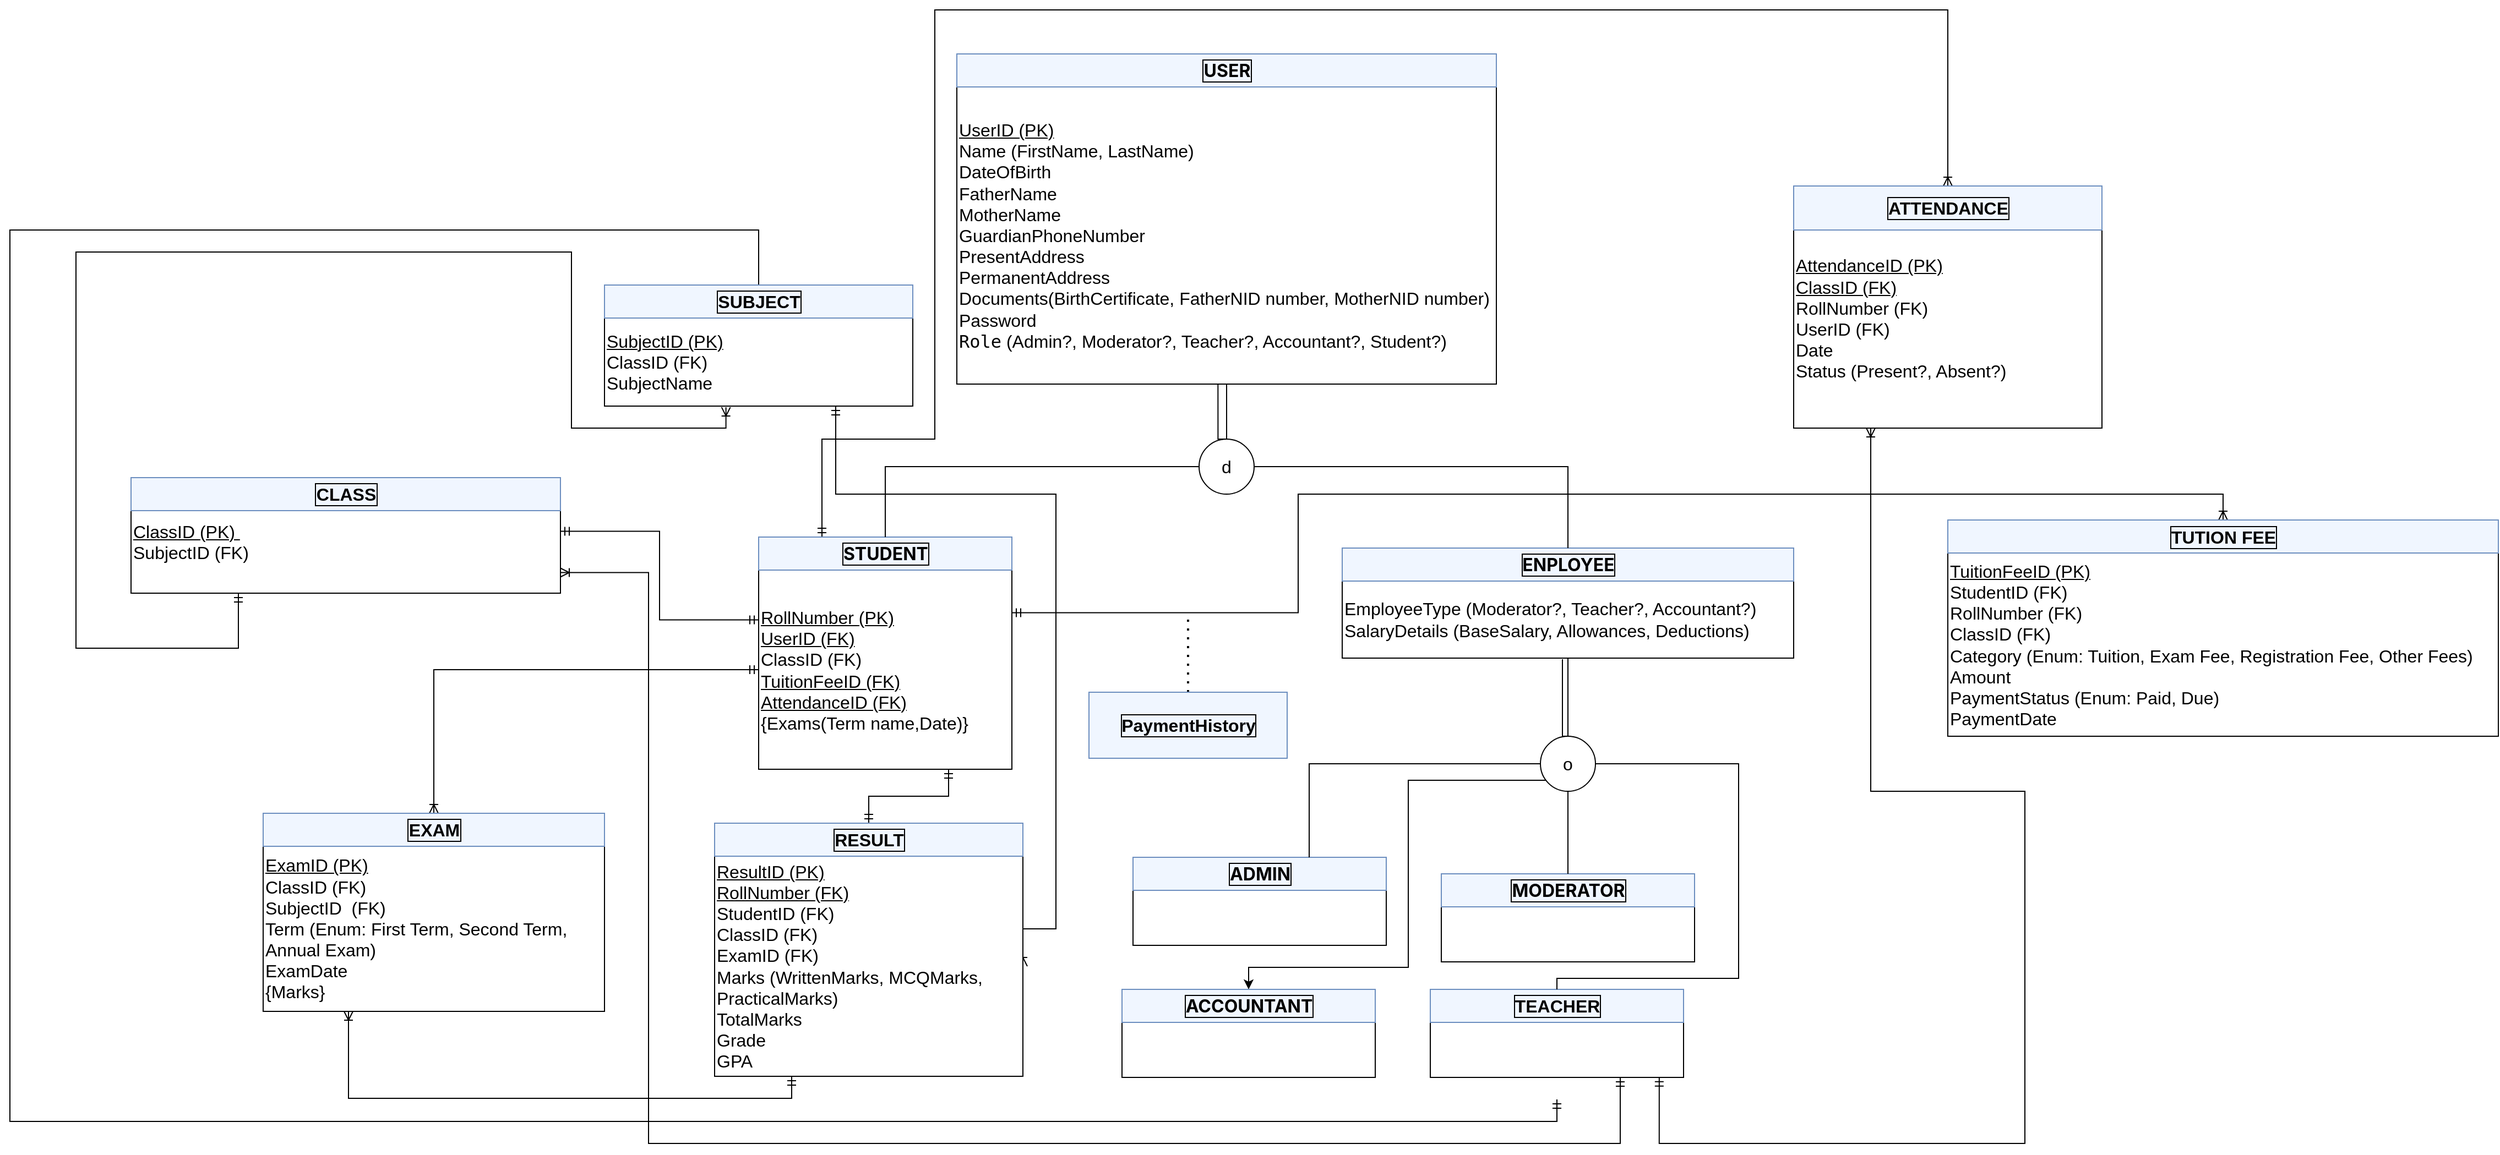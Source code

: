 <mxfile scale="1" border="0" version="25.0.2">
  <diagram name="Page-1" id="SOFUSXu5ZooZrUqL0W-u">
    <mxGraphModel dx="1707" dy="542" grid="1" gridSize="10" guides="1" tooltips="1" connect="1" arrows="1" fold="1" page="1" pageScale="1" pageWidth="827" pageHeight="1169" math="0" shadow="0">
      <root>
        <mxCell id="0" />
        <mxCell id="1" parent="0" />
        <mxCell id="8K3B4b8NisUv7_XMDpPl-46" style="edgeStyle=orthogonalEdgeStyle;rounded=0;orthogonalLoop=1;jettySize=auto;html=1;exitX=0.5;exitY=1;exitDx=0;exitDy=0;entryX=0.5;entryY=0;entryDx=0;entryDy=0;endArrow=none;endFill=0;align=left;" parent="1" source="8K3B4b8NisUv7_XMDpPl-2" target="8K3B4b8NisUv7_XMDpPl-23" edge="1">
          <mxGeometry relative="1" as="geometry" />
        </mxCell>
        <mxCell id="8K3B4b8NisUv7_XMDpPl-2" value="&lt;div style=&quot;font-size: 16px;&quot;&gt;&lt;u style=&quot;font-size: 16px;&quot;&gt;UserID (PK)&lt;/u&gt;&lt;/div&gt;&lt;div style=&quot;font-size: 16px;&quot;&gt;Name (FirstName, LastName)&amp;nbsp;&lt;/div&gt;&lt;div style=&quot;font-size: 16px;&quot;&gt;DateOfBirth&lt;/div&gt;&lt;div style=&quot;font-size: 16px;&quot;&gt;FatherName&lt;/div&gt;&lt;div style=&quot;font-size: 16px;&quot;&gt;MotherName&lt;/div&gt;&lt;div style=&quot;font-size: 16px;&quot;&gt;GuardianPhoneNumber&lt;/div&gt;&lt;div style=&quot;font-size: 16px;&quot;&gt;PresentAddress&amp;nbsp;&amp;nbsp;&lt;/div&gt;&lt;div style=&quot;font-size: 16px;&quot;&gt;PermanentAddress&lt;/div&gt;&lt;div style=&quot;font-size: 16px;&quot;&gt;Documents(BirthCertificate, FatherNID number, MotherNID number)&lt;/div&gt;&lt;div style=&quot;font-size: 16px;&quot;&gt;Password&lt;/div&gt;&lt;div style=&quot;font-size: 16px;&quot;&gt;&lt;code style=&quot;font-size: 16px;&quot;&gt;Role&lt;/code&gt; (Admin?, Moderator?, Teacher?, Accountant?, Student?)&lt;/div&gt;" style="rounded=0;whiteSpace=wrap;html=1;align=left;fontSize=16;" parent="1" vertex="1">
          <mxGeometry x="320" y="120" width="490" height="270" as="geometry" />
        </mxCell>
        <mxCell id="8K3B4b8NisUv7_XMDpPl-3" value="&lt;div style=&quot;font-size: 16px;&quot;&gt;&lt;font style=&quot;font-size: 16px;&quot; face=&quot;ui-sans-serif, -apple-system, system-ui, Segoe UI, Helvetica, Apple Color Emoji, Arial, sans-serif, Segoe UI Emoji, Segoe UI Symbol&quot;&gt;&lt;span style=&quot;font-size: 16px;&quot;&gt;&lt;span style=&quot;font-size: 16px;&quot;&gt;USER&lt;/span&gt;&lt;/span&gt;&lt;/font&gt;&lt;/div&gt;" style="rounded=0;html=1;fontSize=16;fontStyle=1;align=center;fillColor=#f0f6ff;strokeColor=#6c8ebf;fontColor=#000000;labelBackgroundColor=none;labelBorderColor=default;" parent="1" vertex="1">
          <mxGeometry x="320" y="90" width="490" height="30" as="geometry" />
        </mxCell>
        <mxCell id="8K3B4b8NisUv7_XMDpPl-41" style="edgeStyle=orthogonalEdgeStyle;rounded=0;orthogonalLoop=1;jettySize=auto;html=1;exitX=0;exitY=0.25;exitDx=0;exitDy=0;entryX=1;entryY=0.25;entryDx=0;entryDy=0;startArrow=ERmandOne;startFill=0;endArrow=ERmandOne;endFill=0;fontSize=16;align=left;" parent="1" source="8K3B4b8NisUv7_XMDpPl-5" target="8K3B4b8NisUv7_XMDpPl-13" edge="1">
          <mxGeometry relative="1" as="geometry" />
        </mxCell>
        <mxCell id="8K3B4b8NisUv7_XMDpPl-64" style="edgeStyle=orthogonalEdgeStyle;rounded=0;orthogonalLoop=1;jettySize=auto;html=1;entryX=0.5;entryY=0;entryDx=0;entryDy=0;endArrow=ERoneToMany;endFill=0;startArrow=ERmandOne;startFill=0;" parent="1" source="8K3B4b8NisUv7_XMDpPl-5" target="8K3B4b8NisUv7_XMDpPl-40" edge="1">
          <mxGeometry relative="1" as="geometry" />
        </mxCell>
        <mxCell id="8K3B4b8NisUv7_XMDpPl-66" style="edgeStyle=orthogonalEdgeStyle;rounded=0;orthogonalLoop=1;jettySize=auto;html=1;exitX=0.75;exitY=1;exitDx=0;exitDy=0;startArrow=ERmandOne;startFill=0;endArrow=ERmandOne;endFill=0;" parent="1" source="8K3B4b8NisUv7_XMDpPl-5" target="8K3B4b8NisUv7_XMDpPl-36" edge="1">
          <mxGeometry relative="1" as="geometry" />
        </mxCell>
        <mxCell id="8K3B4b8NisUv7_XMDpPl-5" value="&lt;div style=&quot;font-size: 16px;&quot;&gt;&lt;u style=&quot;font-size: 16px;&quot;&gt;RollNumber (PK)&lt;/u&gt;&lt;/div&gt;&lt;div style=&quot;font-size: 16px;&quot;&gt;&lt;u style=&quot;font-size: 16px;&quot;&gt;UserID (FK)&lt;/u&gt;&lt;/div&gt;&lt;div style=&quot;font-size: 16px;&quot;&gt;&lt;span style=&quot;background-color: initial;&quot;&gt;ClassID (FK)&lt;/span&gt;&lt;/div&gt;&lt;div style=&quot;font-size: 16px;&quot;&gt;&lt;div&gt;&lt;u&gt;TuitionFeeID (FK)&lt;/u&gt;&lt;/div&gt;&lt;div&gt;&lt;u&gt;AttendanceID (FK)&lt;/u&gt;&lt;u&gt;&lt;br&gt;&lt;/u&gt;&lt;/div&gt;&lt;/div&gt;&lt;div style=&quot;font-size: 16px;&quot;&gt;{Exams(Term name,Date)}&amp;nbsp;&lt;/div&gt;" style="rounded=0;whiteSpace=wrap;html=1;align=left;fontSize=16;" parent="1" vertex="1">
          <mxGeometry x="140" y="559" width="230" height="181" as="geometry" />
        </mxCell>
        <mxCell id="8K3B4b8NisUv7_XMDpPl-54" style="edgeStyle=orthogonalEdgeStyle;rounded=0;orthogonalLoop=1;jettySize=auto;html=1;exitX=0.5;exitY=0;exitDx=0;exitDy=0;entryX=0.25;entryY=0;entryDx=0;entryDy=0;endArrow=ERmandOne;endFill=0;startArrow=ERoneToMany;startFill=0;align=left;" parent="1" source="8K3B4b8NisUv7_XMDpPl-20" target="8K3B4b8NisUv7_XMDpPl-6" edge="1">
          <mxGeometry relative="1" as="geometry">
            <Array as="points">
              <mxPoint x="1220" y="50" />
              <mxPoint x="300" y="50" />
              <mxPoint x="300" y="440" />
              <mxPoint x="198" y="440" />
            </Array>
          </mxGeometry>
        </mxCell>
        <mxCell id="8K3B4b8NisUv7_XMDpPl-6" value="&lt;div style=&quot;font-size: 16px;&quot;&gt;&lt;font style=&quot;font-size: 16px;&quot; face=&quot;ui-sans-serif, -apple-system, system-ui, Segoe UI, Helvetica, Apple Color Emoji, Arial, sans-serif, Segoe UI Emoji, Segoe UI Symbol&quot;&gt;&lt;span style=&quot;font-size: 16px;&quot;&gt;&lt;span style=&quot;font-size: 16px;&quot;&gt;STUDENT&lt;/span&gt;&lt;/span&gt;&lt;/font&gt;&lt;/div&gt;" style="rounded=0;html=1;fontSize=16;fontStyle=1;align=center;fillColor=#f0f6ff;strokeColor=#6c8ebf;fontColor=#000000;labelBackgroundColor=none;labelBorderColor=default;" parent="1" vertex="1">
          <mxGeometry x="140" y="529" width="230" height="30" as="geometry" />
        </mxCell>
        <mxCell id="8K3B4b8NisUv7_XMDpPl-32" style="edgeStyle=orthogonalEdgeStyle;rounded=0;orthogonalLoop=1;jettySize=auto;html=1;exitX=0.5;exitY=1;exitDx=0;exitDy=0;entryX=0.5;entryY=0;entryDx=0;entryDy=0;endArrow=none;endFill=0;fontSize=16;align=left;" parent="1" source="8K3B4b8NisUv7_XMDpPl-7" target="8K3B4b8NisUv7_XMDpPl-27" edge="1">
          <mxGeometry relative="1" as="geometry" />
        </mxCell>
        <mxCell id="8K3B4b8NisUv7_XMDpPl-7" value="&lt;div style=&quot;font-size: 16px;&quot;&gt;EmployeeType (Moderator?, Teacher?, Accountant?)&amp;nbsp;&lt;/div&gt;&lt;div style=&quot;font-size: 16px;&quot;&gt;SalaryDetails (BaseSalary, Allowances, Deductions)&amp;nbsp;&lt;/div&gt;" style="rounded=0;whiteSpace=wrap;html=1;align=left;fontSize=16;" parent="1" vertex="1">
          <mxGeometry x="670" y="569" width="410" height="70" as="geometry" />
        </mxCell>
        <mxCell id="8K3B4b8NisUv7_XMDpPl-8" value="&lt;div style=&quot;font-size: 16px;&quot;&gt;&lt;font style=&quot;font-size: 16px;&quot; face=&quot;ui-sans-serif, -apple-system, system-ui, Segoe UI, Helvetica, Apple Color Emoji, Arial, sans-serif, Segoe UI Emoji, Segoe UI Symbol&quot;&gt;&lt;span style=&quot;font-size: 16px;&quot;&gt;&lt;span style=&quot;font-size: 16px;&quot;&gt;ENPLOYEE&lt;/span&gt;&lt;/span&gt;&lt;/font&gt;&lt;/div&gt;" style="rounded=0;html=1;fontSize=16;fontStyle=1;align=center;fillColor=#f0f6ff;strokeColor=#6c8ebf;fontColor=#000000;labelBackgroundColor=none;labelBorderColor=default;" parent="1" vertex="1">
          <mxGeometry x="670" y="539" width="410" height="30" as="geometry" />
        </mxCell>
        <mxCell id="8K3B4b8NisUv7_XMDpPl-9" value="" style="rounded=0;whiteSpace=wrap;html=1;align=left;fontSize=16;" parent="1" vertex="1">
          <mxGeometry x="480" y="850" width="230" height="50" as="geometry" />
        </mxCell>
        <mxCell id="8K3B4b8NisUv7_XMDpPl-10" value="&lt;div style=&quot;font-size: 16px;&quot;&gt;&lt;font style=&quot;font-size: 16px;&quot; face=&quot;ui-sans-serif, -apple-system, system-ui, Segoe UI, Helvetica, Apple Color Emoji, Arial, sans-serif, Segoe UI Emoji, Segoe UI Symbol&quot;&gt;&lt;span style=&quot;font-size: 16px;&quot;&gt;&lt;span style=&quot;font-size: 16px;&quot;&gt;ADMIN&lt;/span&gt;&lt;/span&gt;&lt;/font&gt;&lt;/div&gt;" style="rounded=0;html=1;fontSize=16;fontStyle=1;align=center;fillColor=#f0f6ff;strokeColor=#6c8ebf;fontColor=#000000;labelBackgroundColor=none;labelBorderColor=default;" parent="1" vertex="1">
          <mxGeometry x="480" y="820" width="230" height="30" as="geometry" />
        </mxCell>
        <mxCell id="8K3B4b8NisUv7_XMDpPl-59" style="edgeStyle=orthogonalEdgeStyle;rounded=0;orthogonalLoop=1;jettySize=auto;html=1;exitX=0.5;exitY=1;exitDx=0;exitDy=0;entryX=0.5;entryY=0;entryDx=0;entryDy=0;startArrow=ERmandOne;startFill=0;endArrow=ERoneToMany;endFill=0;" parent="1" edge="1">
          <mxGeometry relative="1" as="geometry">
            <Array as="points">
              <mxPoint x="865" y="1060" />
              <mxPoint x="-540" y="1060" />
              <mxPoint x="-540" y="250" />
              <mxPoint x="140" y="250" />
            </Array>
            <mxPoint x="865" y="1040" as="sourcePoint" />
            <mxPoint x="140" y="320" as="targetPoint" />
          </mxGeometry>
        </mxCell>
        <mxCell id="8K3B4b8NisUv7_XMDpPl-60" style="edgeStyle=orthogonalEdgeStyle;rounded=0;orthogonalLoop=1;jettySize=auto;html=1;exitX=0.75;exitY=1;exitDx=0;exitDy=0;entryX=1;entryY=0.75;entryDx=0;entryDy=0;endArrow=ERoneToMany;endFill=0;startArrow=ERmandOne;startFill=0;" parent="1" source="8K3B4b8NisUv7_XMDpPl-11" target="8K3B4b8NisUv7_XMDpPl-13" edge="1">
          <mxGeometry relative="1" as="geometry">
            <Array as="points">
              <mxPoint x="923" y="1080" />
              <mxPoint x="40" y="1080" />
              <mxPoint x="40" y="561" />
            </Array>
          </mxGeometry>
        </mxCell>
        <mxCell id="8K3B4b8NisUv7_XMDpPl-11" value="&lt;div style=&quot;font-size: 16px;&quot;&gt;&lt;br&gt;&lt;/div&gt;" style="rounded=0;whiteSpace=wrap;html=1;align=left;fontSize=16;" parent="1" vertex="1">
          <mxGeometry x="750" y="970" width="230" height="50" as="geometry" />
        </mxCell>
        <mxCell id="8K3B4b8NisUv7_XMDpPl-12" value="&lt;div style=&quot;font-size: 16px;&quot;&gt;TEACHER&lt;/div&gt;" style="rounded=0;html=1;fontSize=16;fontStyle=1;align=center;fillColor=#f0f6ff;strokeColor=#6c8ebf;fontColor=#000000;labelBackgroundColor=none;labelBorderColor=default;" parent="1" vertex="1">
          <mxGeometry x="750" y="940" width="230" height="30" as="geometry" />
        </mxCell>
        <mxCell id="8K3B4b8NisUv7_XMDpPl-13" value="&lt;div style=&quot;font-size: 16px;&quot;&gt;&lt;u style=&quot;font-size: 16px;&quot;&gt;ClassID (PK)&amp;nbsp;&lt;/u&gt;&lt;/div&gt;&lt;div style=&quot;font-size: 16px;&quot;&gt;SubjectID (FK)&lt;/div&gt;&lt;div style=&quot;font-size: 16px;&quot;&gt;&amp;nbsp;&lt;/div&gt;" style="rounded=0;whiteSpace=wrap;html=1;align=left;fontSize=16;" parent="1" vertex="1">
          <mxGeometry x="-430" y="505" width="390" height="75" as="geometry" />
        </mxCell>
        <mxCell id="8K3B4b8NisUv7_XMDpPl-14" value="&lt;div style=&quot;font-size: 16px;&quot;&gt;CLASS&lt;/div&gt;" style="rounded=0;html=1;fontSize=16;fontStyle=1;align=center;fillColor=#f0f6ff;strokeColor=#6c8ebf;fontColor=#000000;labelBackgroundColor=none;labelBorderColor=default;" parent="1" vertex="1">
          <mxGeometry x="-430" y="475" width="390" height="30" as="geometry" />
        </mxCell>
        <mxCell id="8K3B4b8NisUv7_XMDpPl-69" style="edgeStyle=orthogonalEdgeStyle;rounded=0;orthogonalLoop=1;jettySize=auto;html=1;exitX=0.75;exitY=1;exitDx=0;exitDy=0;entryX=1;entryY=0.5;entryDx=0;entryDy=0;endArrow=ERoneToMany;endFill=0;startArrow=ERmandOne;startFill=0;" parent="1" source="8K3B4b8NisUv7_XMDpPl-17" target="8K3B4b8NisUv7_XMDpPl-35" edge="1">
          <mxGeometry relative="1" as="geometry">
            <Array as="points">
              <mxPoint x="210" y="490" />
              <mxPoint x="410" y="490" />
              <mxPoint x="410" y="885" />
            </Array>
          </mxGeometry>
        </mxCell>
        <mxCell id="8K3B4b8NisUv7_XMDpPl-17" value="&lt;div style=&quot;font-size: 16px;&quot;&gt;&lt;u style=&quot;font-size: 16px;&quot;&gt;SubjectID (PK)&lt;/u&gt;&lt;/div&gt;&lt;div style=&quot;font-size: 16px;&quot;&gt;&lt;span style=&quot;background-color: initial;&quot;&gt;ClassID (FK)&lt;/span&gt;&lt;/div&gt;&lt;div style=&quot;font-size: 16px;&quot;&gt;SubjectName&amp;nbsp;&lt;/div&gt;" style="rounded=0;whiteSpace=wrap;html=1;align=left;fontSize=16;" parent="1" vertex="1">
          <mxGeometry y="330" width="280" height="80" as="geometry" />
        </mxCell>
        <mxCell id="8K3B4b8NisUv7_XMDpPl-18" value="&lt;div style=&quot;font-size: 16px;&quot;&gt;SUBJECT&lt;/div&gt;" style="rounded=0;html=1;fontSize=16;fontStyle=1;align=center;fillColor=#f0f6ff;strokeColor=#6c8ebf;fontColor=#000000;labelBackgroundColor=none;labelBorderColor=default;" parent="1" vertex="1">
          <mxGeometry y="300" width="280" height="30" as="geometry" />
        </mxCell>
        <mxCell id="8K3B4b8NisUv7_XMDpPl-19" value="&lt;div style=&quot;font-size: 16px;&quot;&gt;&lt;u&gt;AttendanceID (PK)&lt;/u&gt;&lt;br&gt;&lt;/div&gt;&lt;div style=&quot;font-size: 16px;&quot;&gt;&lt;u&gt;ClassID (FK)&lt;/u&gt;&lt;/div&gt;&lt;div style=&quot;font-size: 16px;&quot;&gt;RollNumber (FK)&lt;/div&gt;&lt;div style=&quot;font-size: 16px;&quot;&gt;UserID (FK)&lt;/div&gt;&lt;div style=&quot;font-size: 16px;&quot;&gt;Date&amp;nbsp;&lt;/div&gt;&lt;div style=&quot;font-size: 16px;&quot;&gt;Status (Present?, Absent?)&lt;span style=&quot;background-color: initial;&quot;&gt;&amp;nbsp;&amp;nbsp;&lt;/span&gt;&lt;/div&gt;&lt;div style=&quot;font-size: 16px;&quot;&gt;&lt;br&gt;&lt;/div&gt;" style="rounded=0;whiteSpace=wrap;html=1;align=left;fontSize=16;" parent="1" vertex="1">
          <mxGeometry x="1080" y="250" width="280" height="180" as="geometry" />
        </mxCell>
        <mxCell id="8K3B4b8NisUv7_XMDpPl-20" value="&lt;div style=&quot;font-size: 16px;&quot;&gt;ATTENDANCE&lt;/div&gt;" style="rounded=0;html=1;fontSize=16;fontStyle=1;align=center;fillColor=#f0f6ff;strokeColor=#6c8ebf;fontColor=#000000;labelBackgroundColor=none;labelBorderColor=default;" parent="1" vertex="1">
          <mxGeometry x="1080" y="210" width="280" height="40" as="geometry" />
        </mxCell>
        <mxCell id="8K3B4b8NisUv7_XMDpPl-21" value="" style="rounded=0;whiteSpace=wrap;html=1;align=left;fontSize=16;" parent="1" vertex="1">
          <mxGeometry x="760" y="865" width="230" height="50" as="geometry" />
        </mxCell>
        <mxCell id="8K3B4b8NisUv7_XMDpPl-22" value="&lt;div style=&quot;font-size: 16px;&quot;&gt;&lt;font style=&quot;font-size: 16px;&quot; face=&quot;ui-sans-serif, -apple-system, system-ui, Segoe UI, Helvetica, Apple Color Emoji, Arial, sans-serif, Segoe UI Emoji, Segoe UI Symbol&quot;&gt;&lt;span style=&quot;font-size: 16px;&quot;&gt;&lt;span style=&quot;font-size: 16px;&quot;&gt;MODERATOR&lt;/span&gt;&lt;/span&gt;&lt;/font&gt;&lt;/div&gt;" style="rounded=0;html=1;fontSize=16;fontStyle=1;align=center;fillColor=#f0f6ff;strokeColor=#6c8ebf;fontColor=#000000;labelBackgroundColor=none;labelBorderColor=default;" parent="1" vertex="1">
          <mxGeometry x="760" y="835" width="230" height="30" as="geometry" />
        </mxCell>
        <mxCell id="8K3B4b8NisUv7_XMDpPl-25" style="edgeStyle=orthogonalEdgeStyle;rounded=0;orthogonalLoop=1;jettySize=auto;html=1;exitX=0;exitY=0.5;exitDx=0;exitDy=0;endArrow=none;endFill=0;fontSize=16;align=left;" parent="1" source="8K3B4b8NisUv7_XMDpPl-23" target="8K3B4b8NisUv7_XMDpPl-6" edge="1">
          <mxGeometry relative="1" as="geometry" />
        </mxCell>
        <mxCell id="8K3B4b8NisUv7_XMDpPl-26" style="edgeStyle=orthogonalEdgeStyle;rounded=0;orthogonalLoop=1;jettySize=auto;html=1;exitX=1;exitY=0.5;exitDx=0;exitDy=0;entryX=0.5;entryY=0;entryDx=0;entryDy=0;endArrow=none;endFill=0;fontSize=16;align=left;" parent="1" source="8K3B4b8NisUv7_XMDpPl-23" target="8K3B4b8NisUv7_XMDpPl-8" edge="1">
          <mxGeometry relative="1" as="geometry" />
        </mxCell>
        <mxCell id="8K3B4b8NisUv7_XMDpPl-23" value="&lt;font style=&quot;font-size: 16px;&quot;&gt;d&lt;/font&gt;" style="ellipse;whiteSpace=wrap;html=1;aspect=fixed;fontSize=16;align=center;" parent="1" vertex="1">
          <mxGeometry x="540" y="440" width="50" height="50" as="geometry" />
        </mxCell>
        <mxCell id="8K3B4b8NisUv7_XMDpPl-28" style="edgeStyle=orthogonalEdgeStyle;rounded=0;orthogonalLoop=1;jettySize=auto;html=1;exitX=0;exitY=0.5;exitDx=0;exitDy=0;endArrow=none;endFill=0;fontSize=16;align=left;" parent="1" source="8K3B4b8NisUv7_XMDpPl-27" target="8K3B4b8NisUv7_XMDpPl-10" edge="1">
          <mxGeometry relative="1" as="geometry">
            <Array as="points">
              <mxPoint x="640" y="735" />
            </Array>
          </mxGeometry>
        </mxCell>
        <mxCell id="8K3B4b8NisUv7_XMDpPl-30" style="edgeStyle=orthogonalEdgeStyle;rounded=0;orthogonalLoop=1;jettySize=auto;html=1;endArrow=none;endFill=0;fontSize=16;align=left;exitX=0.5;exitY=1;exitDx=0;exitDy=0;" parent="1" source="8K3B4b8NisUv7_XMDpPl-27" target="8K3B4b8NisUv7_XMDpPl-22" edge="1">
          <mxGeometry relative="1" as="geometry">
            <mxPoint x="910" y="740" as="sourcePoint" />
            <Array as="points">
              <mxPoint x="875" y="790" />
              <mxPoint x="875" y="790" />
            </Array>
          </mxGeometry>
        </mxCell>
        <mxCell id="8K3B4b8NisUv7_XMDpPl-77" style="edgeStyle=orthogonalEdgeStyle;rounded=0;orthogonalLoop=1;jettySize=auto;html=1;exitX=0.5;exitY=0;exitDx=0;exitDy=0;endArrow=none;endFill=0;" parent="1" source="8K3B4b8NisUv7_XMDpPl-27" edge="1">
          <mxGeometry relative="1" as="geometry">
            <mxPoint x="870" y="640" as="targetPoint" />
            <Array as="points">
              <mxPoint x="870" y="710" />
            </Array>
          </mxGeometry>
        </mxCell>
        <mxCell id="7CsBJ1_v3rkhvBeKXk_n-2" value="" style="edgeStyle=orthogonalEdgeStyle;rounded=0;orthogonalLoop=1;jettySize=auto;html=1;entryX=0.5;entryY=0;entryDx=0;entryDy=0;" parent="1" source="8K3B4b8NisUv7_XMDpPl-27" target="7CsBJ1_v3rkhvBeKXk_n-4" edge="1">
          <mxGeometry relative="1" as="geometry">
            <mxPoint x="1465.0" y="790" as="targetPoint" />
            <Array as="points">
              <mxPoint x="730" y="750" />
              <mxPoint x="730" y="920" />
              <mxPoint x="585" y="920" />
            </Array>
          </mxGeometry>
        </mxCell>
        <mxCell id="8K3B4b8NisUv7_XMDpPl-27" value="&lt;span style=&quot;font-size: 16px;&quot;&gt;o&lt;/span&gt;" style="ellipse;whiteSpace=wrap;html=1;aspect=fixed;fontSize=16;align=center;" parent="1" vertex="1">
          <mxGeometry x="850" y="710" width="50" height="50" as="geometry" />
        </mxCell>
        <mxCell id="8K3B4b8NisUv7_XMDpPl-29" style="edgeStyle=orthogonalEdgeStyle;rounded=0;orthogonalLoop=1;jettySize=auto;html=1;exitX=1;exitY=0.5;exitDx=0;exitDy=0;endArrow=none;endFill=0;fontSize=16;align=left;entryX=0.5;entryY=0;entryDx=0;entryDy=0;" parent="1" source="8K3B4b8NisUv7_XMDpPl-27" target="8K3B4b8NisUv7_XMDpPl-12" edge="1">
          <mxGeometry relative="1" as="geometry">
            <mxPoint x="875" y="820" as="targetPoint" />
            <Array as="points">
              <mxPoint x="1030" y="735" />
              <mxPoint x="1030" y="930" />
              <mxPoint x="865" y="930" />
            </Array>
          </mxGeometry>
        </mxCell>
        <mxCell id="8K3B4b8NisUv7_XMDpPl-33" value="&lt;div style=&quot;font-size: 16px;&quot;&gt;&lt;u style=&quot;font-size: 16px;&quot;&gt;TuitionFeeID (PK)&lt;/u&gt;&lt;/div&gt;&lt;div style=&quot;font-size: 16px;&quot;&gt;StudentID (FK)&lt;/div&gt;&lt;div style=&quot;font-size: 16px;&quot;&gt;RollNumber (FK)&lt;/div&gt;&lt;div style=&quot;font-size: 16px;&quot;&gt;ClassID (FK)&lt;/div&gt;&lt;div style=&quot;font-size: 16px;&quot;&gt;Category (Enum: Tuition, Exam Fee, Registration Fee, Other Fees)&lt;/div&gt;&lt;div style=&quot;font-size: 16px;&quot;&gt;Amount&lt;/div&gt;&lt;div style=&quot;font-size: 16px;&quot;&gt;PaymentStatus (Enum: Paid, Due)&lt;/div&gt;&lt;div style=&quot;font-size: 16px;&quot;&gt;PaymentDate&lt;/div&gt;" style="rounded=0;whiteSpace=wrap;html=1;align=left;fontSize=16;" parent="1" vertex="1">
          <mxGeometry x="1220" y="543.5" width="500" height="166.5" as="geometry" />
        </mxCell>
        <mxCell id="8K3B4b8NisUv7_XMDpPl-71" style="edgeStyle=orthogonalEdgeStyle;rounded=0;orthogonalLoop=1;jettySize=auto;html=1;entryX=1;entryY=0.25;entryDx=0;entryDy=0;endArrow=ERmandOne;endFill=0;startArrow=ERoneToMany;startFill=0;exitX=0.5;exitY=0;exitDx=0;exitDy=0;" parent="1" source="8K3B4b8NisUv7_XMDpPl-34" edge="1">
          <mxGeometry relative="1" as="geometry">
            <mxPoint x="1470" y="510" as="sourcePoint" />
            <mxPoint x="370" y="597.75" as="targetPoint" />
            <Array as="points">
              <mxPoint x="1470" y="490" />
              <mxPoint x="630" y="490" />
              <mxPoint x="630" y="598" />
            </Array>
          </mxGeometry>
        </mxCell>
        <mxCell id="8K3B4b8NisUv7_XMDpPl-34" value="&lt;div style=&quot;font-size: 16px;&quot;&gt;TUTION FEE&lt;/div&gt;" style="rounded=0;html=1;fontSize=16;fontStyle=1;align=center;fillColor=#f0f6ff;strokeColor=#6c8ebf;fontColor=#000000;labelBackgroundColor=none;labelBorderColor=default;" parent="1" vertex="1">
          <mxGeometry x="1220" y="513.5" width="500" height="30" as="geometry" />
        </mxCell>
        <mxCell id="8K3B4b8NisUv7_XMDpPl-67" style="edgeStyle=orthogonalEdgeStyle;rounded=0;orthogonalLoop=1;jettySize=auto;html=1;exitX=0.25;exitY=1;exitDx=0;exitDy=0;entryX=0.25;entryY=1;entryDx=0;entryDy=0;startArrow=ERmandOne;startFill=0;endArrow=ERoneToMany;endFill=0;" parent="1" source="8K3B4b8NisUv7_XMDpPl-35" target="8K3B4b8NisUv7_XMDpPl-39" edge="1">
          <mxGeometry relative="1" as="geometry" />
        </mxCell>
        <mxCell id="8K3B4b8NisUv7_XMDpPl-35" value="&lt;div style=&quot;font-size: 16px;&quot;&gt;&lt;u style=&quot;font-size: 16px;&quot;&gt;ResultID (PK)&lt;/u&gt;&lt;/div&gt;&lt;div style=&quot;font-size: 16px;&quot;&gt;&lt;u style=&quot;font-size: 16px;&quot;&gt;RollNumber (FK)&lt;/u&gt;&lt;/div&gt;&lt;div style=&quot;font-size: 16px;&quot;&gt;StudentID (FK)&amp;nbsp;&amp;nbsp;&lt;/div&gt;&lt;div style=&quot;font-size: 16px;&quot;&gt;ClassID (FK)&lt;/div&gt;&lt;div style=&quot;font-size: 16px;&quot;&gt;ExamID (FK)&amp;nbsp;&lt;/div&gt;&lt;div style=&quot;font-size: 16px;&quot;&gt;Marks (WrittenMarks, MCQMarks, PracticalMarks)&lt;/div&gt;&lt;div style=&quot;font-size: 16px;&quot;&gt;TotalMarks&lt;/div&gt;&lt;div style=&quot;font-size: 16px;&quot;&gt;Grade&amp;nbsp;&lt;/div&gt;&lt;div style=&quot;font-size: 16px;&quot;&gt;GPA&lt;/div&gt;" style="rounded=0;whiteSpace=wrap;html=1;align=left;fontSize=16;" parent="1" vertex="1">
          <mxGeometry x="100" y="819" width="280" height="200" as="geometry" />
        </mxCell>
        <mxCell id="8K3B4b8NisUv7_XMDpPl-36" value="&lt;div style=&quot;font-size: 16px;&quot;&gt;RESULT&lt;/div&gt;" style="rounded=0;html=1;fontSize=16;fontStyle=1;align=center;fillColor=#f0f6ff;strokeColor=#6c8ebf;fontColor=#000000;labelBackgroundColor=none;labelBorderColor=default;" parent="1" vertex="1">
          <mxGeometry x="100" y="789" width="280" height="30" as="geometry" />
        </mxCell>
        <mxCell id="8K3B4b8NisUv7_XMDpPl-39" value="&lt;div style=&quot;font-size: 16px;&quot;&gt;&lt;u style=&quot;font-size: 16px;&quot;&gt;ExamID (PK)&lt;/u&gt;&lt;/div&gt;&lt;div style=&quot;font-size: 16px;&quot;&gt;ClassID (FK)&lt;u style=&quot;font-size: 16px;&quot;&gt;&lt;br&gt;&lt;/u&gt;&lt;/div&gt;&lt;div style=&quot;font-size: 16px;&quot;&gt;SubjectID&amp;nbsp; (FK)&lt;/div&gt;&lt;div style=&quot;font-size: 16px;&quot;&gt;&lt;span style=&quot;background-color: initial;&quot;&gt;Term (Enum: First Term, Second Term, Annual Exam)&lt;/span&gt;&lt;/div&gt;&lt;div style=&quot;font-size: 16px;&quot;&gt;ExamDate&lt;/div&gt;&lt;div style=&quot;font-size: 16px;&quot;&gt;{Marks}&amp;nbsp;&lt;/div&gt;" style="rounded=0;whiteSpace=wrap;html=1;align=left;fontSize=16;" parent="1" vertex="1">
          <mxGeometry x="-310" y="810" width="310" height="150" as="geometry" />
        </mxCell>
        <mxCell id="8K3B4b8NisUv7_XMDpPl-40" value="&lt;div style=&quot;font-size: 16px;&quot;&gt;EXAM&lt;/div&gt;" style="rounded=0;html=1;fontSize=16;fontStyle=1;align=center;fillColor=#f0f6ff;strokeColor=#6c8ebf;fontColor=#000000;labelBackgroundColor=none;labelBorderColor=default;" parent="1" vertex="1">
          <mxGeometry x="-310" y="780" width="310" height="30" as="geometry" />
        </mxCell>
        <mxCell id="8K3B4b8NisUv7_XMDpPl-58" style="edgeStyle=orthogonalEdgeStyle;rounded=0;orthogonalLoop=1;jettySize=auto;html=1;exitX=0.25;exitY=1;exitDx=0;exitDy=0;entryX=0.394;entryY=1.012;entryDx=0;entryDy=0;entryPerimeter=0;endArrow=ERoneToMany;endFill=0;startArrow=ERmandOne;startFill=0;" parent="1" source="8K3B4b8NisUv7_XMDpPl-13" target="8K3B4b8NisUv7_XMDpPl-17" edge="1">
          <mxGeometry relative="1" as="geometry">
            <Array as="points">
              <mxPoint x="-332" y="630" />
              <mxPoint x="-480" y="630" />
              <mxPoint x="-480" y="270" />
              <mxPoint x="-30" y="270" />
              <mxPoint x="-30" y="430" />
              <mxPoint x="110" y="430" />
            </Array>
          </mxGeometry>
        </mxCell>
        <mxCell id="8K3B4b8NisUv7_XMDpPl-63" style="edgeStyle=orthogonalEdgeStyle;rounded=0;orthogonalLoop=1;jettySize=auto;html=1;exitX=0.904;exitY=0.998;exitDx=0;exitDy=0;entryX=0.25;entryY=1;entryDx=0;entryDy=0;endArrow=ERoneToMany;endFill=0;exitPerimeter=0;startArrow=ERmandOne;startFill=0;" parent="1" source="8K3B4b8NisUv7_XMDpPl-11" target="8K3B4b8NisUv7_XMDpPl-19" edge="1">
          <mxGeometry relative="1" as="geometry">
            <Array as="points">
              <mxPoint x="958" y="1080" />
              <mxPoint x="1290" y="1080" />
              <mxPoint x="1290" y="760" />
              <mxPoint x="1150" y="760" />
            </Array>
          </mxGeometry>
        </mxCell>
        <mxCell id="8K3B4b8NisUv7_XMDpPl-73" value="" style="endArrow=none;dashed=1;html=1;dashPattern=1 3;strokeWidth=2;rounded=0;exitX=0.5;exitY=0;exitDx=0;exitDy=0;" parent="1" source="8K3B4b8NisUv7_XMDpPl-74" edge="1">
          <mxGeometry width="50" height="50" relative="1" as="geometry">
            <mxPoint x="480" y="670" as="sourcePoint" />
            <mxPoint x="530" y="600" as="targetPoint" />
          </mxGeometry>
        </mxCell>
        <mxCell id="8K3B4b8NisUv7_XMDpPl-74" value="&lt;strong style=&quot;font-size: 16px;&quot;&gt;PaymentHistory&lt;/strong&gt;" style="rounded=0;html=1;fillColor=#f0f6ff;strokeColor=#6c8ebf;fontColor=#000000;labelBackgroundColor=none;align=center;fontSize=16;labelBorderColor=default;" parent="1" vertex="1">
          <mxGeometry x="440" y="670" width="180" height="60" as="geometry" />
        </mxCell>
        <mxCell id="8K3B4b8NisUv7_XMDpPl-76" style="edgeStyle=orthogonalEdgeStyle;rounded=0;orthogonalLoop=1;jettySize=auto;html=1;exitX=0.5;exitY=0;exitDx=0;exitDy=0;entryX=0.484;entryY=1;entryDx=0;entryDy=0;entryPerimeter=0;endArrow=none;endFill=0;" parent="1" source="8K3B4b8NisUv7_XMDpPl-23" target="8K3B4b8NisUv7_XMDpPl-2" edge="1">
          <mxGeometry relative="1" as="geometry">
            <Array as="points">
              <mxPoint x="557" y="440" />
            </Array>
          </mxGeometry>
        </mxCell>
        <mxCell id="7CsBJ1_v3rkhvBeKXk_n-3" value="" style="rounded=0;whiteSpace=wrap;html=1;align=left;fontSize=16;" parent="1" vertex="1">
          <mxGeometry x="470" y="970" width="230" height="50" as="geometry" />
        </mxCell>
        <mxCell id="7CsBJ1_v3rkhvBeKXk_n-4" value="&lt;div style=&quot;font-size: 16px;&quot;&gt;&lt;font style=&quot;font-size: 16px;&quot; face=&quot;ui-sans-serif, -apple-system, system-ui, Segoe UI, Helvetica, Apple Color Emoji, Arial, sans-serif, Segoe UI Emoji, Segoe UI Symbol&quot;&gt;&lt;span style=&quot;font-size: 16px;&quot;&gt;&lt;span style=&quot;font-size: 16px;&quot;&gt;ACCOUNTANT&lt;/span&gt;&lt;/span&gt;&lt;/font&gt;&lt;/div&gt;" style="rounded=0;html=1;fontSize=16;fontStyle=1;align=center;fillColor=#f0f6ff;strokeColor=#6c8ebf;fontColor=#000000;labelBackgroundColor=none;labelBorderColor=default;" parent="1" vertex="1">
          <mxGeometry x="470" y="940" width="230" height="30" as="geometry" />
        </mxCell>
      </root>
    </mxGraphModel>
  </diagram>
</mxfile>
